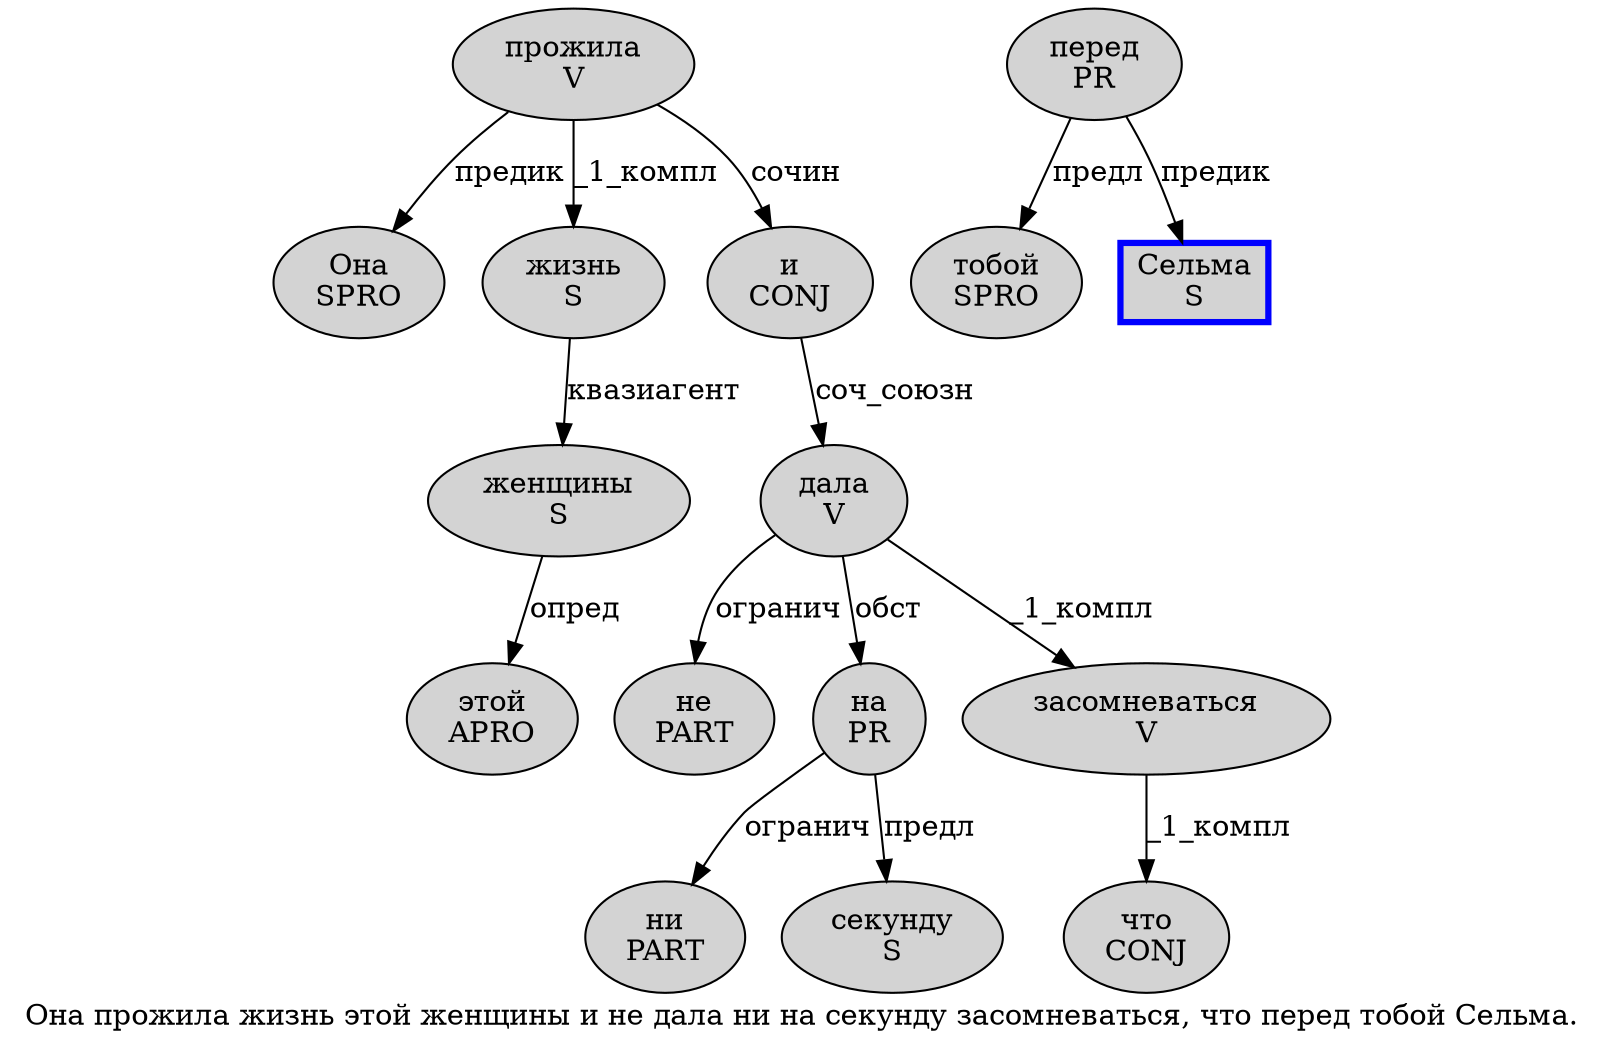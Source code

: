 digraph SENTENCE_1664 {
	graph [label="Она прожила жизнь этой женщины и не дала ни на секунду засомневаться, что перед тобой Сельма."]
	node [style=filled]
		0 [label="Она
SPRO" color="" fillcolor=lightgray penwidth=1 shape=ellipse]
		1 [label="прожила
V" color="" fillcolor=lightgray penwidth=1 shape=ellipse]
		2 [label="жизнь
S" color="" fillcolor=lightgray penwidth=1 shape=ellipse]
		3 [label="этой
APRO" color="" fillcolor=lightgray penwidth=1 shape=ellipse]
		4 [label="женщины
S" color="" fillcolor=lightgray penwidth=1 shape=ellipse]
		5 [label="и
CONJ" color="" fillcolor=lightgray penwidth=1 shape=ellipse]
		6 [label="не
PART" color="" fillcolor=lightgray penwidth=1 shape=ellipse]
		7 [label="дала
V" color="" fillcolor=lightgray penwidth=1 shape=ellipse]
		8 [label="ни
PART" color="" fillcolor=lightgray penwidth=1 shape=ellipse]
		9 [label="на
PR" color="" fillcolor=lightgray penwidth=1 shape=ellipse]
		10 [label="секунду
S" color="" fillcolor=lightgray penwidth=1 shape=ellipse]
		11 [label="засомневаться
V" color="" fillcolor=lightgray penwidth=1 shape=ellipse]
		13 [label="что
CONJ" color="" fillcolor=lightgray penwidth=1 shape=ellipse]
		14 [label="перед
PR" color="" fillcolor=lightgray penwidth=1 shape=ellipse]
		15 [label="тобой
SPRO" color="" fillcolor=lightgray penwidth=1 shape=ellipse]
		16 [label="Сельма
S" color=blue fillcolor=lightgray penwidth=3 shape=box]
			1 -> 0 [label="предик"]
			1 -> 2 [label="_1_компл"]
			1 -> 5 [label="сочин"]
			5 -> 7 [label="соч_союзн"]
			11 -> 13 [label="_1_компл"]
			14 -> 15 [label="предл"]
			14 -> 16 [label="предик"]
			7 -> 6 [label="огранич"]
			7 -> 9 [label="обст"]
			7 -> 11 [label="_1_компл"]
			2 -> 4 [label="квазиагент"]
			4 -> 3 [label="опред"]
			9 -> 8 [label="огранич"]
			9 -> 10 [label="предл"]
}